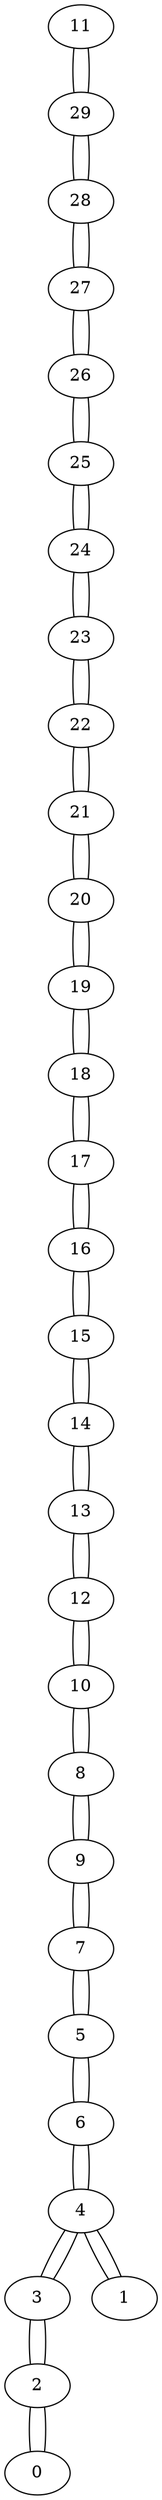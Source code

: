 graph sample {
11 -- 29;
29 -- 11;
29 -- 28;
28 -- 29;
28 -- 27;
27 -- 28;
27 -- 26;
26 -- 27;
26 -- 25;
25 -- 26;
25 -- 24;
24 -- 25;
24 -- 23;
23 -- 24;
23 -- 22;
22 -- 23;
22 -- 21;
21 -- 22;
21 -- 20;
20 -- 21;
20 -- 19;
19 -- 20;
19 -- 18;
18 -- 19;
18 -- 17;
17 -- 18;
17 -- 16;
16 -- 17;
16 -- 15;
15 -- 16;
15 -- 14;
14 -- 15;
14 -- 13;
13 -- 14;
13 -- 12;
12 -- 13;
12 -- 10;
10 -- 12;
10 -- 8;
8 -- 10;
8 -- 9;
9 -- 8;
9 -- 7;
7 -- 9;
7 -- 5;
5 -- 7;
5 -- 6;
6 -- 5;
6 -- 4;
4 -- 6;
4 -- 3;
3 -- 4;
3 -- 2;
2 -- 3;
2 -- 0;
0 -- 2;
4 -- 1;
1 -- 4;
}